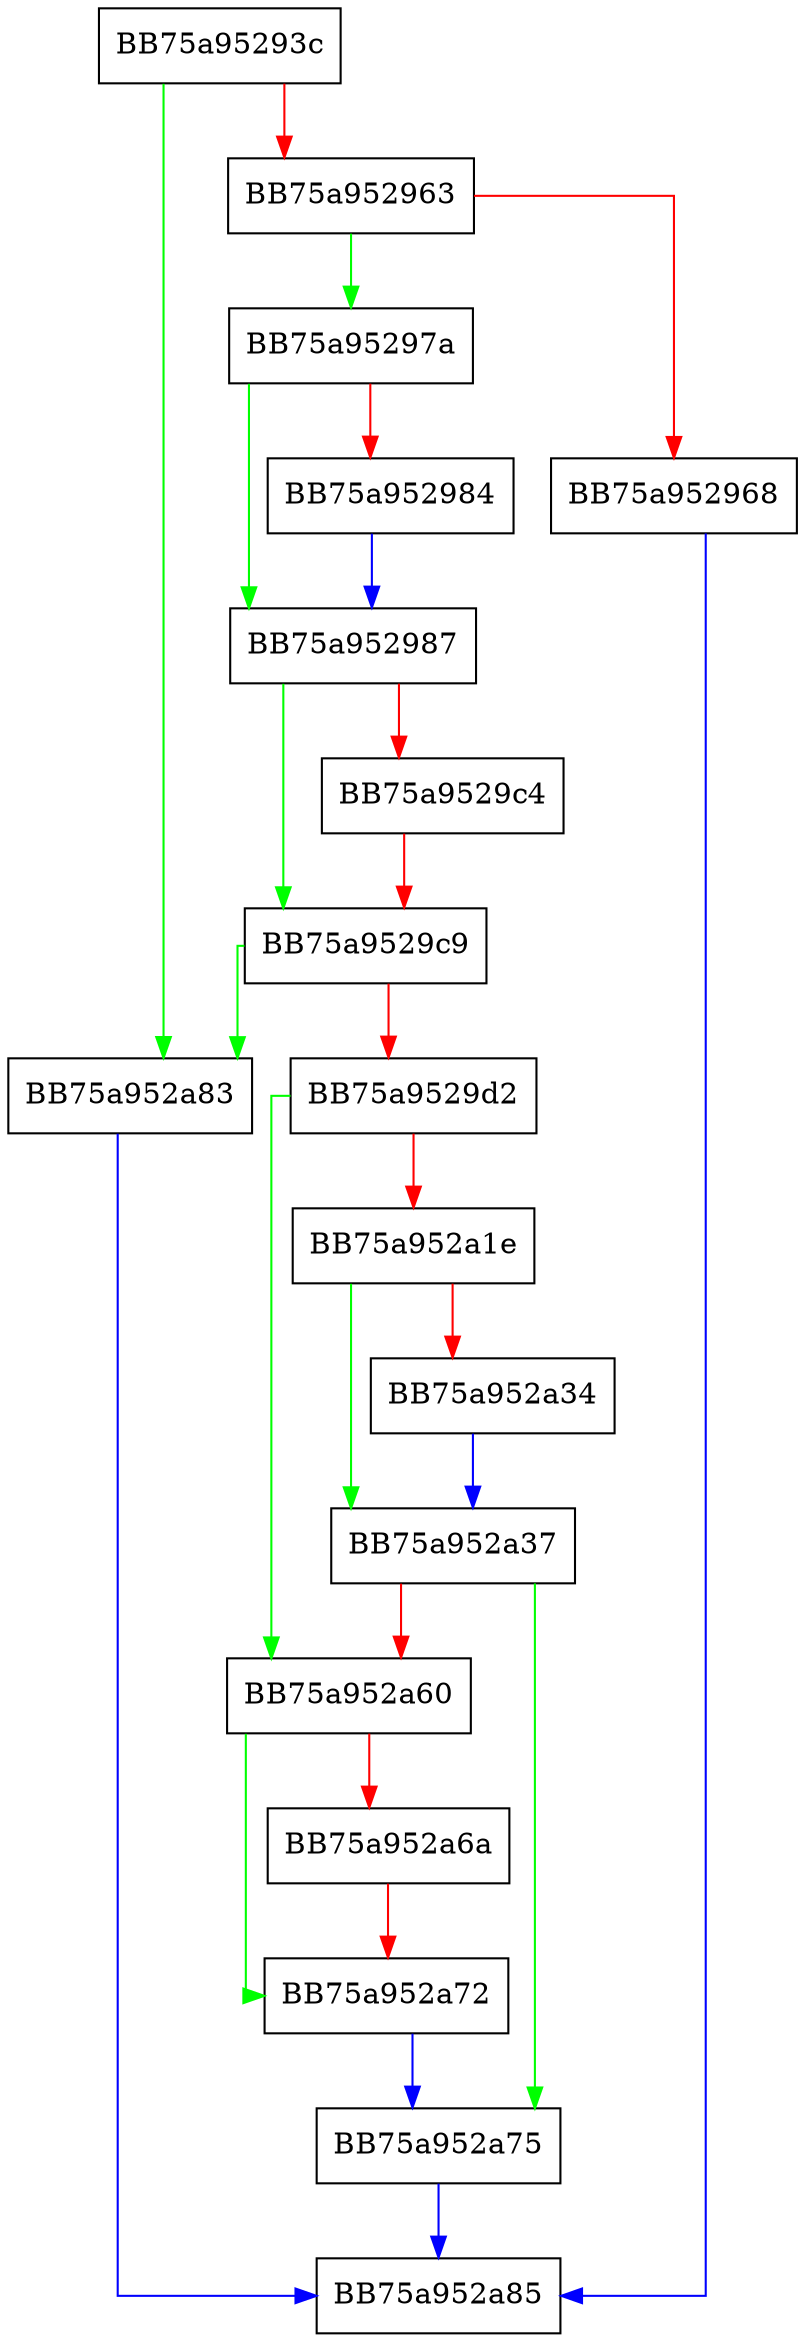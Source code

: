 digraph extract_compressed_string {
  node [shape="box"];
  graph [splines=ortho];
  BB75a95293c -> BB75a952a83 [color="green"];
  BB75a95293c -> BB75a952963 [color="red"];
  BB75a952963 -> BB75a95297a [color="green"];
  BB75a952963 -> BB75a952968 [color="red"];
  BB75a952968 -> BB75a952a85 [color="blue"];
  BB75a95297a -> BB75a952987 [color="green"];
  BB75a95297a -> BB75a952984 [color="red"];
  BB75a952984 -> BB75a952987 [color="blue"];
  BB75a952987 -> BB75a9529c9 [color="green"];
  BB75a952987 -> BB75a9529c4 [color="red"];
  BB75a9529c4 -> BB75a9529c9 [color="red"];
  BB75a9529c9 -> BB75a952a83 [color="green"];
  BB75a9529c9 -> BB75a9529d2 [color="red"];
  BB75a9529d2 -> BB75a952a60 [color="green"];
  BB75a9529d2 -> BB75a952a1e [color="red"];
  BB75a952a1e -> BB75a952a37 [color="green"];
  BB75a952a1e -> BB75a952a34 [color="red"];
  BB75a952a34 -> BB75a952a37 [color="blue"];
  BB75a952a37 -> BB75a952a75 [color="green"];
  BB75a952a37 -> BB75a952a60 [color="red"];
  BB75a952a60 -> BB75a952a72 [color="green"];
  BB75a952a60 -> BB75a952a6a [color="red"];
  BB75a952a6a -> BB75a952a72 [color="red"];
  BB75a952a72 -> BB75a952a75 [color="blue"];
  BB75a952a75 -> BB75a952a85 [color="blue"];
  BB75a952a83 -> BB75a952a85 [color="blue"];
}